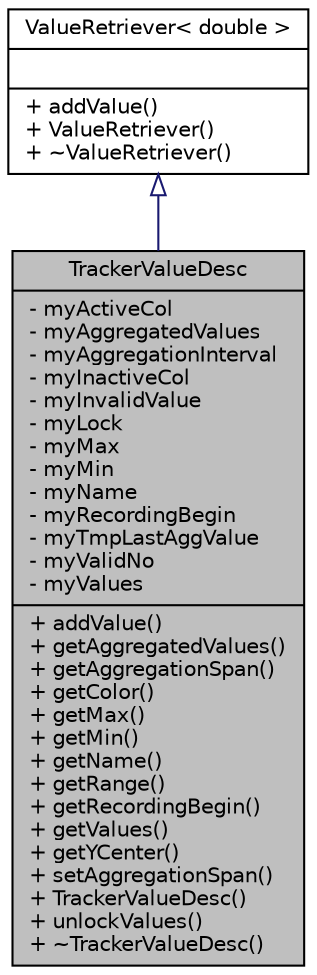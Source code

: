 digraph "TrackerValueDesc"
{
  edge [fontname="Helvetica",fontsize="10",labelfontname="Helvetica",labelfontsize="10"];
  node [fontname="Helvetica",fontsize="10",shape=record];
  Node0 [label="{TrackerValueDesc\n|- myActiveCol\l- myAggregatedValues\l- myAggregationInterval\l- myInactiveCol\l- myInvalidValue\l- myLock\l- myMax\l- myMin\l- myName\l- myRecordingBegin\l- myTmpLastAggValue\l- myValidNo\l- myValues\l|+ addValue()\l+ getAggregatedValues()\l+ getAggregationSpan()\l+ getColor()\l+ getMax()\l+ getMin()\l+ getName()\l+ getRange()\l+ getRecordingBegin()\l+ getValues()\l+ getYCenter()\l+ setAggregationSpan()\l+ TrackerValueDesc()\l+ unlockValues()\l+ ~TrackerValueDesc()\l}",height=0.2,width=0.4,color="black", fillcolor="grey75", style="filled", fontcolor="black"];
  Node1 -> Node0 [dir="back",color="midnightblue",fontsize="10",style="solid",arrowtail="onormal",fontname="Helvetica"];
  Node1 [label="{ValueRetriever\< double \>\n||+ addValue()\l+ ValueRetriever()\l+ ~ValueRetriever()\l}",height=0.2,width=0.4,color="black", fillcolor="white", style="filled",URL="$dd/de3/class_value_retriever.html"];
}
